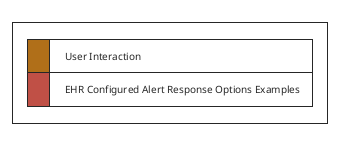 @startuml legend_user_interaction
!theme carbon-gray
skinparam LegendFontSize 10
legend left
|<#b06f19>|  User Interaction |
|<#c05046>|  EHR Configured Alert Response Options Examples |
endlegend
@enduml